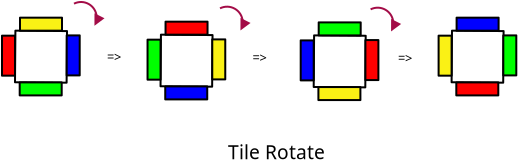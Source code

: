 <?xml version="1.0" encoding="UTF-8"?>
<dia:diagram xmlns:dia="http://www.lysator.liu.se/~alla/dia/">
  <dia:layer name="背景" visible="true">
    <dia:group>
      <dia:object type="Standard - Box" version="0" id="O0">
        <dia:attribute name="obj_pos">
          <dia:point val="6.5,4.45"/>
        </dia:attribute>
        <dia:attribute name="obj_bb">
          <dia:rectangle val="6.45,4.4;9.15,7.1"/>
        </dia:attribute>
        <dia:attribute name="elem_corner">
          <dia:point val="6.5,4.45"/>
        </dia:attribute>
        <dia:attribute name="elem_width">
          <dia:real val="2.6"/>
        </dia:attribute>
        <dia:attribute name="elem_height">
          <dia:real val="2.6"/>
        </dia:attribute>
        <dia:attribute name="show_background">
          <dia:boolean val="true"/>
        </dia:attribute>
        <dia:attribute name="corner_radius">
          <dia:real val="0.02"/>
        </dia:attribute>
        <dia:attribute name="aspect">
          <dia:enum val="2"/>
        </dia:attribute>
      </dia:object>
      <dia:object type="Standard - Box" version="0" id="O1">
        <dia:attribute name="obj_pos">
          <dia:point val="5.85,4.7"/>
        </dia:attribute>
        <dia:attribute name="obj_bb">
          <dia:rectangle val="5.8,4.65;6.55,6.75"/>
        </dia:attribute>
        <dia:attribute name="elem_corner">
          <dia:point val="5.85,4.7"/>
        </dia:attribute>
        <dia:attribute name="elem_width">
          <dia:real val="0.65"/>
        </dia:attribute>
        <dia:attribute name="elem_height">
          <dia:real val="2"/>
        </dia:attribute>
        <dia:attribute name="inner_color">
          <dia:color val="#ff0000"/>
        </dia:attribute>
        <dia:attribute name="show_background">
          <dia:boolean val="true"/>
        </dia:attribute>
        <dia:attribute name="corner_radius">
          <dia:real val="1.175e-38"/>
        </dia:attribute>
        <dia:attribute name="aspect">
          <dia:enum val="1"/>
        </dia:attribute>
      </dia:object>
      <dia:object type="Standard - Box" version="0" id="O2">
        <dia:attribute name="obj_pos">
          <dia:point val="9.085,4.685"/>
        </dia:attribute>
        <dia:attribute name="obj_bb">
          <dia:rectangle val="9.035,4.635;9.785,6.735"/>
        </dia:attribute>
        <dia:attribute name="elem_corner">
          <dia:point val="9.085,4.685"/>
        </dia:attribute>
        <dia:attribute name="elem_width">
          <dia:real val="0.65"/>
        </dia:attribute>
        <dia:attribute name="elem_height">
          <dia:real val="2"/>
        </dia:attribute>
        <dia:attribute name="inner_color">
          <dia:color val="#0000ff"/>
        </dia:attribute>
        <dia:attribute name="show_background">
          <dia:boolean val="true"/>
        </dia:attribute>
        <dia:attribute name="corner_radius">
          <dia:real val="1.175e-38"/>
        </dia:attribute>
        <dia:attribute name="aspect">
          <dia:enum val="1"/>
        </dia:attribute>
      </dia:object>
      <dia:object type="Standard - Box" version="0" id="O3">
        <dia:attribute name="obj_pos">
          <dia:point val="6.75,3.8"/>
        </dia:attribute>
        <dia:attribute name="obj_bb">
          <dia:rectangle val="6.7,3.75;8.9,4.5"/>
        </dia:attribute>
        <dia:attribute name="elem_corner">
          <dia:point val="6.75,3.8"/>
        </dia:attribute>
        <dia:attribute name="elem_width">
          <dia:real val="2.1"/>
        </dia:attribute>
        <dia:attribute name="elem_height">
          <dia:real val="0.65"/>
        </dia:attribute>
        <dia:attribute name="inner_color">
          <dia:color val="#faf115"/>
        </dia:attribute>
        <dia:attribute name="show_background">
          <dia:boolean val="true"/>
        </dia:attribute>
        <dia:attribute name="corner_radius">
          <dia:real val="1.175e-38"/>
        </dia:attribute>
        <dia:attribute name="aspect">
          <dia:enum val="1"/>
        </dia:attribute>
      </dia:object>
      <dia:object type="Standard - Box" version="0" id="O4">
        <dia:attribute name="obj_pos">
          <dia:point val="6.735,7.035"/>
        </dia:attribute>
        <dia:attribute name="obj_bb">
          <dia:rectangle val="6.685,6.985;8.885,7.735"/>
        </dia:attribute>
        <dia:attribute name="elem_corner">
          <dia:point val="6.735,7.035"/>
        </dia:attribute>
        <dia:attribute name="elem_width">
          <dia:real val="2.1"/>
        </dia:attribute>
        <dia:attribute name="elem_height">
          <dia:real val="0.65"/>
        </dia:attribute>
        <dia:attribute name="inner_color">
          <dia:color val="#00ff00"/>
        </dia:attribute>
        <dia:attribute name="show_background">
          <dia:boolean val="true"/>
        </dia:attribute>
        <dia:attribute name="corner_radius">
          <dia:real val="1.175e-38"/>
        </dia:attribute>
        <dia:attribute name="aspect">
          <dia:enum val="1"/>
        </dia:attribute>
      </dia:object>
    </dia:group>
    <dia:object type="Standard - Arc" version="0" id="O5">
      <dia:attribute name="obj_pos">
        <dia:point val="9.45,3.1"/>
      </dia:attribute>
      <dia:attribute name="obj_bb">
        <dia:rectangle val="9.379,2.966;10.634,4.468"/>
      </dia:attribute>
      <dia:attribute name="conn_endpoints">
        <dia:point val="9.45,3.1"/>
        <dia:point val="10.5,4.15"/>
      </dia:attribute>
      <dia:attribute name="arc_color">
        <dia:color val="#a30c47"/>
      </dia:attribute>
      <dia:attribute name="curve_distance">
        <dia:real val="-0.537"/>
      </dia:attribute>
      <dia:attribute name="end_arrow">
        <dia:enum val="3"/>
      </dia:attribute>
      <dia:attribute name="end_arrow_length">
        <dia:real val="0.4"/>
      </dia:attribute>
      <dia:attribute name="end_arrow_width">
        <dia:real val="0.4"/>
      </dia:attribute>
    </dia:object>
    <dia:group>
      <dia:object type="Standard - Box" version="0" id="O6">
        <dia:attribute name="obj_pos">
          <dia:point val="13.777,4.65"/>
        </dia:attribute>
        <dia:attribute name="obj_bb">
          <dia:rectangle val="13.727,4.6;16.427,7.3"/>
        </dia:attribute>
        <dia:attribute name="elem_corner">
          <dia:point val="13.777,4.65"/>
        </dia:attribute>
        <dia:attribute name="elem_width">
          <dia:real val="2.6"/>
        </dia:attribute>
        <dia:attribute name="elem_height">
          <dia:real val="2.6"/>
        </dia:attribute>
        <dia:attribute name="show_background">
          <dia:boolean val="true"/>
        </dia:attribute>
        <dia:attribute name="corner_radius">
          <dia:real val="0.02"/>
        </dia:attribute>
        <dia:attribute name="aspect">
          <dia:enum val="2"/>
        </dia:attribute>
      </dia:object>
      <dia:object type="Standard - Box" version="0" id="O7">
        <dia:attribute name="obj_pos">
          <dia:point val="13.127,4.9"/>
        </dia:attribute>
        <dia:attribute name="obj_bb">
          <dia:rectangle val="13.078,4.85;13.828,6.95"/>
        </dia:attribute>
        <dia:attribute name="elem_corner">
          <dia:point val="13.127,4.9"/>
        </dia:attribute>
        <dia:attribute name="elem_width">
          <dia:real val="0.65"/>
        </dia:attribute>
        <dia:attribute name="elem_height">
          <dia:real val="2"/>
        </dia:attribute>
        <dia:attribute name="inner_color">
          <dia:color val="#00ff00"/>
        </dia:attribute>
        <dia:attribute name="show_background">
          <dia:boolean val="true"/>
        </dia:attribute>
        <dia:attribute name="corner_radius">
          <dia:real val="1.175e-38"/>
        </dia:attribute>
        <dia:attribute name="aspect">
          <dia:enum val="1"/>
        </dia:attribute>
      </dia:object>
      <dia:object type="Standard - Box" version="0" id="O8">
        <dia:attribute name="obj_pos">
          <dia:point val="16.363,4.885"/>
        </dia:attribute>
        <dia:attribute name="obj_bb">
          <dia:rectangle val="16.312,4.835;17.062,6.935"/>
        </dia:attribute>
        <dia:attribute name="elem_corner">
          <dia:point val="16.363,4.885"/>
        </dia:attribute>
        <dia:attribute name="elem_width">
          <dia:real val="0.65"/>
        </dia:attribute>
        <dia:attribute name="elem_height">
          <dia:real val="2"/>
        </dia:attribute>
        <dia:attribute name="inner_color">
          <dia:color val="#faf115"/>
        </dia:attribute>
        <dia:attribute name="show_background">
          <dia:boolean val="true"/>
        </dia:attribute>
        <dia:attribute name="corner_radius">
          <dia:real val="1.175e-38"/>
        </dia:attribute>
        <dia:attribute name="aspect">
          <dia:enum val="1"/>
        </dia:attribute>
      </dia:object>
      <dia:object type="Standard - Box" version="0" id="O9">
        <dia:attribute name="obj_pos">
          <dia:point val="14.027,4"/>
        </dia:attribute>
        <dia:attribute name="obj_bb">
          <dia:rectangle val="13.977,3.95;16.177,4.7"/>
        </dia:attribute>
        <dia:attribute name="elem_corner">
          <dia:point val="14.027,4"/>
        </dia:attribute>
        <dia:attribute name="elem_width">
          <dia:real val="2.1"/>
        </dia:attribute>
        <dia:attribute name="elem_height">
          <dia:real val="0.65"/>
        </dia:attribute>
        <dia:attribute name="inner_color">
          <dia:color val="#ff0000"/>
        </dia:attribute>
        <dia:attribute name="show_background">
          <dia:boolean val="true"/>
        </dia:attribute>
        <dia:attribute name="corner_radius">
          <dia:real val="1.175e-38"/>
        </dia:attribute>
        <dia:attribute name="aspect">
          <dia:enum val="1"/>
        </dia:attribute>
      </dia:object>
      <dia:object type="Standard - Box" version="0" id="O10">
        <dia:attribute name="obj_pos">
          <dia:point val="14.012,7.235"/>
        </dia:attribute>
        <dia:attribute name="obj_bb">
          <dia:rectangle val="13.963,7.185;16.163,7.935"/>
        </dia:attribute>
        <dia:attribute name="elem_corner">
          <dia:point val="14.012,7.235"/>
        </dia:attribute>
        <dia:attribute name="elem_width">
          <dia:real val="2.1"/>
        </dia:attribute>
        <dia:attribute name="elem_height">
          <dia:real val="0.65"/>
        </dia:attribute>
        <dia:attribute name="inner_color">
          <dia:color val="#0000ff"/>
        </dia:attribute>
        <dia:attribute name="show_background">
          <dia:boolean val="true"/>
        </dia:attribute>
        <dia:attribute name="corner_radius">
          <dia:real val="1.175e-38"/>
        </dia:attribute>
        <dia:attribute name="aspect">
          <dia:enum val="1"/>
        </dia:attribute>
      </dia:object>
    </dia:group>
    <dia:group>
      <dia:object type="Standard - Box" version="0" id="O11">
        <dia:attribute name="obj_pos">
          <dia:point val="21.435,4.685"/>
        </dia:attribute>
        <dia:attribute name="obj_bb">
          <dia:rectangle val="21.385,4.635;24.085,7.335"/>
        </dia:attribute>
        <dia:attribute name="elem_corner">
          <dia:point val="21.435,4.685"/>
        </dia:attribute>
        <dia:attribute name="elem_width">
          <dia:real val="2.6"/>
        </dia:attribute>
        <dia:attribute name="elem_height">
          <dia:real val="2.6"/>
        </dia:attribute>
        <dia:attribute name="show_background">
          <dia:boolean val="true"/>
        </dia:attribute>
        <dia:attribute name="corner_radius">
          <dia:real val="0.02"/>
        </dia:attribute>
        <dia:attribute name="aspect">
          <dia:enum val="2"/>
        </dia:attribute>
      </dia:object>
      <dia:object type="Standard - Box" version="0" id="O12">
        <dia:attribute name="obj_pos">
          <dia:point val="20.785,4.935"/>
        </dia:attribute>
        <dia:attribute name="obj_bb">
          <dia:rectangle val="20.735,4.885;21.485,6.985"/>
        </dia:attribute>
        <dia:attribute name="elem_corner">
          <dia:point val="20.785,4.935"/>
        </dia:attribute>
        <dia:attribute name="elem_width">
          <dia:real val="0.65"/>
        </dia:attribute>
        <dia:attribute name="elem_height">
          <dia:real val="2"/>
        </dia:attribute>
        <dia:attribute name="inner_color">
          <dia:color val="#0000ff"/>
        </dia:attribute>
        <dia:attribute name="show_background">
          <dia:boolean val="true"/>
        </dia:attribute>
        <dia:attribute name="corner_radius">
          <dia:real val="1.175e-38"/>
        </dia:attribute>
        <dia:attribute name="aspect">
          <dia:enum val="1"/>
        </dia:attribute>
      </dia:object>
      <dia:object type="Standard - Box" version="0" id="O13">
        <dia:attribute name="obj_pos">
          <dia:point val="24.02,4.92"/>
        </dia:attribute>
        <dia:attribute name="obj_bb">
          <dia:rectangle val="23.97,4.87;24.72,6.97"/>
        </dia:attribute>
        <dia:attribute name="elem_corner">
          <dia:point val="24.02,4.92"/>
        </dia:attribute>
        <dia:attribute name="elem_width">
          <dia:real val="0.65"/>
        </dia:attribute>
        <dia:attribute name="elem_height">
          <dia:real val="2"/>
        </dia:attribute>
        <dia:attribute name="inner_color">
          <dia:color val="#ff0000"/>
        </dia:attribute>
        <dia:attribute name="show_background">
          <dia:boolean val="true"/>
        </dia:attribute>
        <dia:attribute name="corner_radius">
          <dia:real val="1.175e-38"/>
        </dia:attribute>
        <dia:attribute name="aspect">
          <dia:enum val="1"/>
        </dia:attribute>
      </dia:object>
      <dia:object type="Standard - Box" version="0" id="O14">
        <dia:attribute name="obj_pos">
          <dia:point val="21.685,4.035"/>
        </dia:attribute>
        <dia:attribute name="obj_bb">
          <dia:rectangle val="21.635,3.985;23.835,4.735"/>
        </dia:attribute>
        <dia:attribute name="elem_corner">
          <dia:point val="21.685,4.035"/>
        </dia:attribute>
        <dia:attribute name="elem_width">
          <dia:real val="2.1"/>
        </dia:attribute>
        <dia:attribute name="elem_height">
          <dia:real val="0.65"/>
        </dia:attribute>
        <dia:attribute name="inner_color">
          <dia:color val="#00ff00"/>
        </dia:attribute>
        <dia:attribute name="show_background">
          <dia:boolean val="true"/>
        </dia:attribute>
        <dia:attribute name="corner_radius">
          <dia:real val="1.175e-38"/>
        </dia:attribute>
        <dia:attribute name="aspect">
          <dia:enum val="1"/>
        </dia:attribute>
      </dia:object>
      <dia:object type="Standard - Box" version="0" id="O15">
        <dia:attribute name="obj_pos">
          <dia:point val="21.67,7.27"/>
        </dia:attribute>
        <dia:attribute name="obj_bb">
          <dia:rectangle val="21.62,7.22;23.82,7.97"/>
        </dia:attribute>
        <dia:attribute name="elem_corner">
          <dia:point val="21.67,7.27"/>
        </dia:attribute>
        <dia:attribute name="elem_width">
          <dia:real val="2.1"/>
        </dia:attribute>
        <dia:attribute name="elem_height">
          <dia:real val="0.65"/>
        </dia:attribute>
        <dia:attribute name="inner_color">
          <dia:color val="#faf115"/>
        </dia:attribute>
        <dia:attribute name="show_background">
          <dia:boolean val="true"/>
        </dia:attribute>
        <dia:attribute name="corner_radius">
          <dia:real val="1.175e-38"/>
        </dia:attribute>
        <dia:attribute name="aspect">
          <dia:enum val="1"/>
        </dia:attribute>
      </dia:object>
    </dia:group>
    <dia:group>
      <dia:object type="Standard - Box" version="0" id="O16">
        <dia:attribute name="obj_pos">
          <dia:point val="28.33,4.45"/>
        </dia:attribute>
        <dia:attribute name="obj_bb">
          <dia:rectangle val="28.28,4.4;30.98,7.1"/>
        </dia:attribute>
        <dia:attribute name="elem_corner">
          <dia:point val="28.33,4.45"/>
        </dia:attribute>
        <dia:attribute name="elem_width">
          <dia:real val="2.6"/>
        </dia:attribute>
        <dia:attribute name="elem_height">
          <dia:real val="2.6"/>
        </dia:attribute>
        <dia:attribute name="show_background">
          <dia:boolean val="true"/>
        </dia:attribute>
        <dia:attribute name="corner_radius">
          <dia:real val="0.02"/>
        </dia:attribute>
        <dia:attribute name="aspect">
          <dia:enum val="2"/>
        </dia:attribute>
      </dia:object>
      <dia:object type="Standard - Box" version="0" id="O17">
        <dia:attribute name="obj_pos">
          <dia:point val="27.68,4.7"/>
        </dia:attribute>
        <dia:attribute name="obj_bb">
          <dia:rectangle val="27.63,4.65;28.38,6.75"/>
        </dia:attribute>
        <dia:attribute name="elem_corner">
          <dia:point val="27.68,4.7"/>
        </dia:attribute>
        <dia:attribute name="elem_width">
          <dia:real val="0.65"/>
        </dia:attribute>
        <dia:attribute name="elem_height">
          <dia:real val="2"/>
        </dia:attribute>
        <dia:attribute name="inner_color">
          <dia:color val="#faf115"/>
        </dia:attribute>
        <dia:attribute name="show_background">
          <dia:boolean val="true"/>
        </dia:attribute>
        <dia:attribute name="corner_radius">
          <dia:real val="1.175e-38"/>
        </dia:attribute>
        <dia:attribute name="aspect">
          <dia:enum val="1"/>
        </dia:attribute>
      </dia:object>
      <dia:object type="Standard - Box" version="0" id="O18">
        <dia:attribute name="obj_pos">
          <dia:point val="30.915,4.685"/>
        </dia:attribute>
        <dia:attribute name="obj_bb">
          <dia:rectangle val="30.865,4.635;31.615,6.735"/>
        </dia:attribute>
        <dia:attribute name="elem_corner">
          <dia:point val="30.915,4.685"/>
        </dia:attribute>
        <dia:attribute name="elem_width">
          <dia:real val="0.65"/>
        </dia:attribute>
        <dia:attribute name="elem_height">
          <dia:real val="2"/>
        </dia:attribute>
        <dia:attribute name="inner_color">
          <dia:color val="#00ff00"/>
        </dia:attribute>
        <dia:attribute name="show_background">
          <dia:boolean val="true"/>
        </dia:attribute>
        <dia:attribute name="corner_radius">
          <dia:real val="1.175e-38"/>
        </dia:attribute>
        <dia:attribute name="aspect">
          <dia:enum val="1"/>
        </dia:attribute>
      </dia:object>
      <dia:object type="Standard - Box" version="0" id="O19">
        <dia:attribute name="obj_pos">
          <dia:point val="28.58,3.8"/>
        </dia:attribute>
        <dia:attribute name="obj_bb">
          <dia:rectangle val="28.53,3.75;30.73,4.5"/>
        </dia:attribute>
        <dia:attribute name="elem_corner">
          <dia:point val="28.58,3.8"/>
        </dia:attribute>
        <dia:attribute name="elem_width">
          <dia:real val="2.1"/>
        </dia:attribute>
        <dia:attribute name="elem_height">
          <dia:real val="0.65"/>
        </dia:attribute>
        <dia:attribute name="inner_color">
          <dia:color val="#0000ff"/>
        </dia:attribute>
        <dia:attribute name="show_background">
          <dia:boolean val="true"/>
        </dia:attribute>
        <dia:attribute name="corner_radius">
          <dia:real val="1.175e-38"/>
        </dia:attribute>
        <dia:attribute name="aspect">
          <dia:enum val="1"/>
        </dia:attribute>
      </dia:object>
      <dia:object type="Standard - Box" version="0" id="O20">
        <dia:attribute name="obj_pos">
          <dia:point val="28.565,7.035"/>
        </dia:attribute>
        <dia:attribute name="obj_bb">
          <dia:rectangle val="28.515,6.985;30.715,7.735"/>
        </dia:attribute>
        <dia:attribute name="elem_corner">
          <dia:point val="28.565,7.035"/>
        </dia:attribute>
        <dia:attribute name="elem_width">
          <dia:real val="2.1"/>
        </dia:attribute>
        <dia:attribute name="elem_height">
          <dia:real val="0.65"/>
        </dia:attribute>
        <dia:attribute name="inner_color">
          <dia:color val="#ff0000"/>
        </dia:attribute>
        <dia:attribute name="show_background">
          <dia:boolean val="true"/>
        </dia:attribute>
        <dia:attribute name="corner_radius">
          <dia:real val="1.175e-38"/>
        </dia:attribute>
        <dia:attribute name="aspect">
          <dia:enum val="1"/>
        </dia:attribute>
      </dia:object>
    </dia:group>
    <dia:object type="Standard - Arc" version="0" id="O21">
      <dia:attribute name="obj_pos">
        <dia:point val="16.751,3.334"/>
      </dia:attribute>
      <dia:attribute name="obj_bb">
        <dia:rectangle val="16.68,3.2;17.934,4.702"/>
      </dia:attribute>
      <dia:attribute name="conn_endpoints">
        <dia:point val="16.751,3.334"/>
        <dia:point val="17.801,4.384"/>
      </dia:attribute>
      <dia:attribute name="arc_color">
        <dia:color val="#a30c47"/>
      </dia:attribute>
      <dia:attribute name="curve_distance">
        <dia:real val="-0.537"/>
      </dia:attribute>
      <dia:attribute name="end_arrow">
        <dia:enum val="3"/>
      </dia:attribute>
      <dia:attribute name="end_arrow_length">
        <dia:real val="0.4"/>
      </dia:attribute>
      <dia:attribute name="end_arrow_width">
        <dia:real val="0.4"/>
      </dia:attribute>
    </dia:object>
    <dia:object type="Standard - Arc" version="0" id="O22">
      <dia:attribute name="obj_pos">
        <dia:point val="24.281,3.384"/>
      </dia:attribute>
      <dia:attribute name="obj_bb">
        <dia:rectangle val="24.21,3.25;25.465,4.752"/>
      </dia:attribute>
      <dia:attribute name="conn_endpoints">
        <dia:point val="24.281,3.384"/>
        <dia:point val="25.331,4.434"/>
      </dia:attribute>
      <dia:attribute name="arc_color">
        <dia:color val="#a30c47"/>
      </dia:attribute>
      <dia:attribute name="curve_distance">
        <dia:real val="-0.537"/>
      </dia:attribute>
      <dia:attribute name="end_arrow">
        <dia:enum val="3"/>
      </dia:attribute>
      <dia:attribute name="end_arrow_length">
        <dia:real val="0.4"/>
      </dia:attribute>
      <dia:attribute name="end_arrow_width">
        <dia:real val="0.4"/>
      </dia:attribute>
    </dia:object>
    <dia:object type="Standard - Text" version="1" id="O23">
      <dia:attribute name="obj_pos">
        <dia:point val="11.103,5.993"/>
      </dia:attribute>
      <dia:attribute name="obj_bb">
        <dia:rectangle val="11.086,5.434;12.083,6.425"/>
      </dia:attribute>
      <dia:attribute name="text">
        <dia:composite type="text">
          <dia:attribute name="string">
            <dia:string>#=&gt;#</dia:string>
          </dia:attribute>
          <dia:attribute name="font">
            <dia:font family="sans" style="0" name="Helvetica"/>
          </dia:attribute>
          <dia:attribute name="height">
            <dia:real val="0.8"/>
          </dia:attribute>
          <dia:attribute name="pos">
            <dia:point val="11.103,5.993"/>
          </dia:attribute>
          <dia:attribute name="color">
            <dia:color val="#000000"/>
          </dia:attribute>
          <dia:attribute name="alignment">
            <dia:enum val="0"/>
          </dia:attribute>
        </dia:composite>
      </dia:attribute>
      <dia:attribute name="valign">
        <dia:enum val="3"/>
      </dia:attribute>
    </dia:object>
    <dia:object type="Standard - Text" version="1" id="O24">
      <dia:attribute name="obj_pos">
        <dia:point val="18.376,6.03"/>
      </dia:attribute>
      <dia:attribute name="obj_bb">
        <dia:rectangle val="18.376,5.47;19.373,6.462"/>
      </dia:attribute>
      <dia:attribute name="text">
        <dia:composite type="text">
          <dia:attribute name="string">
            <dia:string>#=&gt;#</dia:string>
          </dia:attribute>
          <dia:attribute name="font">
            <dia:font family="sans" style="0" name="Helvetica"/>
          </dia:attribute>
          <dia:attribute name="height">
            <dia:real val="0.8"/>
          </dia:attribute>
          <dia:attribute name="pos">
            <dia:point val="18.376,6.03"/>
          </dia:attribute>
          <dia:attribute name="color">
            <dia:color val="#000000"/>
          </dia:attribute>
          <dia:attribute name="alignment">
            <dia:enum val="0"/>
          </dia:attribute>
        </dia:composite>
      </dia:attribute>
      <dia:attribute name="valign">
        <dia:enum val="3"/>
      </dia:attribute>
    </dia:object>
    <dia:object type="Standard - Text" version="1" id="O25">
      <dia:attribute name="obj_pos">
        <dia:point val="25.654,6.055"/>
      </dia:attribute>
      <dia:attribute name="obj_bb">
        <dia:rectangle val="25.654,5.495;26.651,6.486"/>
      </dia:attribute>
      <dia:attribute name="text">
        <dia:composite type="text">
          <dia:attribute name="string">
            <dia:string>#=&gt;#</dia:string>
          </dia:attribute>
          <dia:attribute name="font">
            <dia:font family="sans" style="0" name="Helvetica"/>
          </dia:attribute>
          <dia:attribute name="height">
            <dia:real val="0.8"/>
          </dia:attribute>
          <dia:attribute name="pos">
            <dia:point val="25.654,6.055"/>
          </dia:attribute>
          <dia:attribute name="color">
            <dia:color val="#000000"/>
          </dia:attribute>
          <dia:attribute name="alignment">
            <dia:enum val="0"/>
          </dia:attribute>
        </dia:composite>
      </dia:attribute>
      <dia:attribute name="valign">
        <dia:enum val="3"/>
      </dia:attribute>
    </dia:object>
    <dia:object type="Standard - Text" version="1" id="O26">
      <dia:attribute name="obj_pos">
        <dia:point val="17.149,10.873"/>
      </dia:attribute>
      <dia:attribute name="obj_bb">
        <dia:rectangle val="17.149,10.035;21.842,11.519"/>
      </dia:attribute>
      <dia:attribute name="text">
        <dia:composite type="text">
          <dia:attribute name="string">
            <dia:string>#Tile Rotate#</dia:string>
          </dia:attribute>
          <dia:attribute name="font">
            <dia:font family="sans" style="0" name="Helvetica"/>
          </dia:attribute>
          <dia:attribute name="height">
            <dia:real val="1.2"/>
          </dia:attribute>
          <dia:attribute name="pos">
            <dia:point val="17.149,10.873"/>
          </dia:attribute>
          <dia:attribute name="color">
            <dia:color val="#000000"/>
          </dia:attribute>
          <dia:attribute name="alignment">
            <dia:enum val="0"/>
          </dia:attribute>
        </dia:composite>
      </dia:attribute>
      <dia:attribute name="valign">
        <dia:enum val="3"/>
      </dia:attribute>
    </dia:object>
  </dia:layer>
</dia:diagram>
